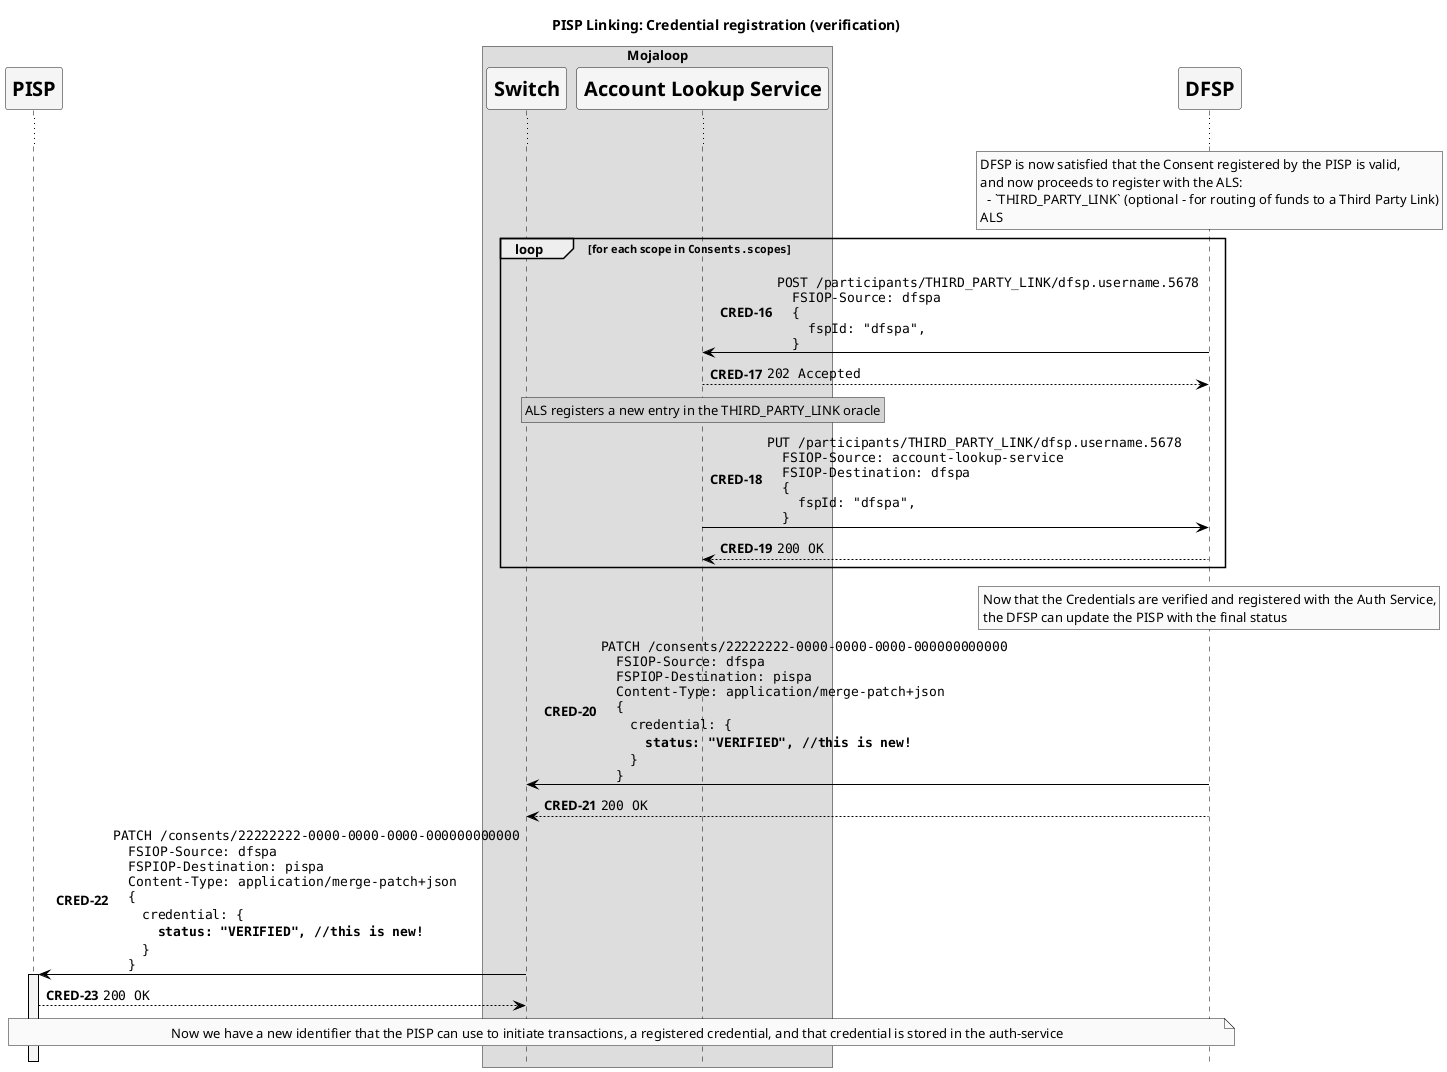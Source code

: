 @startuml

' declaring skinparam
skinparam shadowing false
skinparam defaultFontName Verdana
skinparam monochrome true
skinparam SequenceLifeLineBackgroundColor WhiteSmoke
skinparam SequenceLifeLineBorderColor Black
skinparam ParticipantFontStyle Bold
skinparam ParticipantFontSize 20
skinparam ParticipantBackgroundColor WhiteSmoke
skinparam ArrowColor Black

hide footbox

!pragma teoz true

title PISP Linking: Credential registration (verification)

participant "PISP" as PISP

box "Mojaloop"
    participant "Switch" as Switch
    participant "Account Lookup Service" as ALS
end box

participant "DFSP" as DFSP

autonumber 16 "<b>CRED-#</b>"

...


rnote over DFSP
  DFSP is now satisfied that the Consent registered by the PISP is valid,
  and now proceeds to register with the ALS:
    - `THIRD_PARTY_LINK` (optional - for routing of funds to a Third Party Link)
  ALS
end note

loop for each scope in ""Consents.scopes""

DFSP -> ALS: ""POST /participants/THIRD_PARTY_LINK/dfsp.username.5678"" \n\
""  FSIOP-Source: dfspa""\n\
""  {""\n\
""    fspId: "dfspa",""\n\
""  }""
ALS --> DFSP: ""202 Accepted""

rnote over ALS #LightGray
  ALS registers a new entry in the THIRD_PARTY_LINK oracle
end note

ALS -> DFSP: ""PUT /participants/THIRD_PARTY_LINK/dfsp.username.5678"" \n\
""  FSIOP-Source: account-lookup-service""\n\
""  FSIOP-Destination: dfspa""\n\
""  {""\n\
""    fspId: "dfspa",""\n\
""  }""
DFSP --> ALS: ""200 OK""
end


rnote over DFSP
  Now that the Credentials are verified and registered with the Auth Service,
  the DFSP can update the PISP with the final status
end note

DFSP -> Switch: ""PATCH /consents/22222222-0000-0000-0000-000000000000""\n\
""  FSIOP-Source: dfspa""\n\
""  FSPIOP-Destination: pispa""\n\
""  Content-Type: application/merge-patch+json""\n\
""  {""\n\
    ""  credential: {""\n\
    ""    **status: "VERIFIED", //this is new!**""\n\
    ""  }""\n\
""  }""
DFSP --> Switch: ""200 OK""

Switch -> PISP ++: ""PATCH /consents/22222222-0000-0000-0000-000000000000""\n\
""  FSIOP-Source: dfspa""\n\
""  FSPIOP-Destination: pispa""\n\
""  Content-Type: application/merge-patch+json""\n\
""  {""\n\
    ""  credential: {""\n\
    ""    **status: "VERIFIED", //this is new!**""\n\
    ""  }""\n\
""  }""
PISP --> Switch: ""200 OK""


note over PISP, DFSP
  Now we have a new identifier that the PISP can use to initiate transactions, a registered credential, and that credential is stored in the auth-service
end note


@enduml
